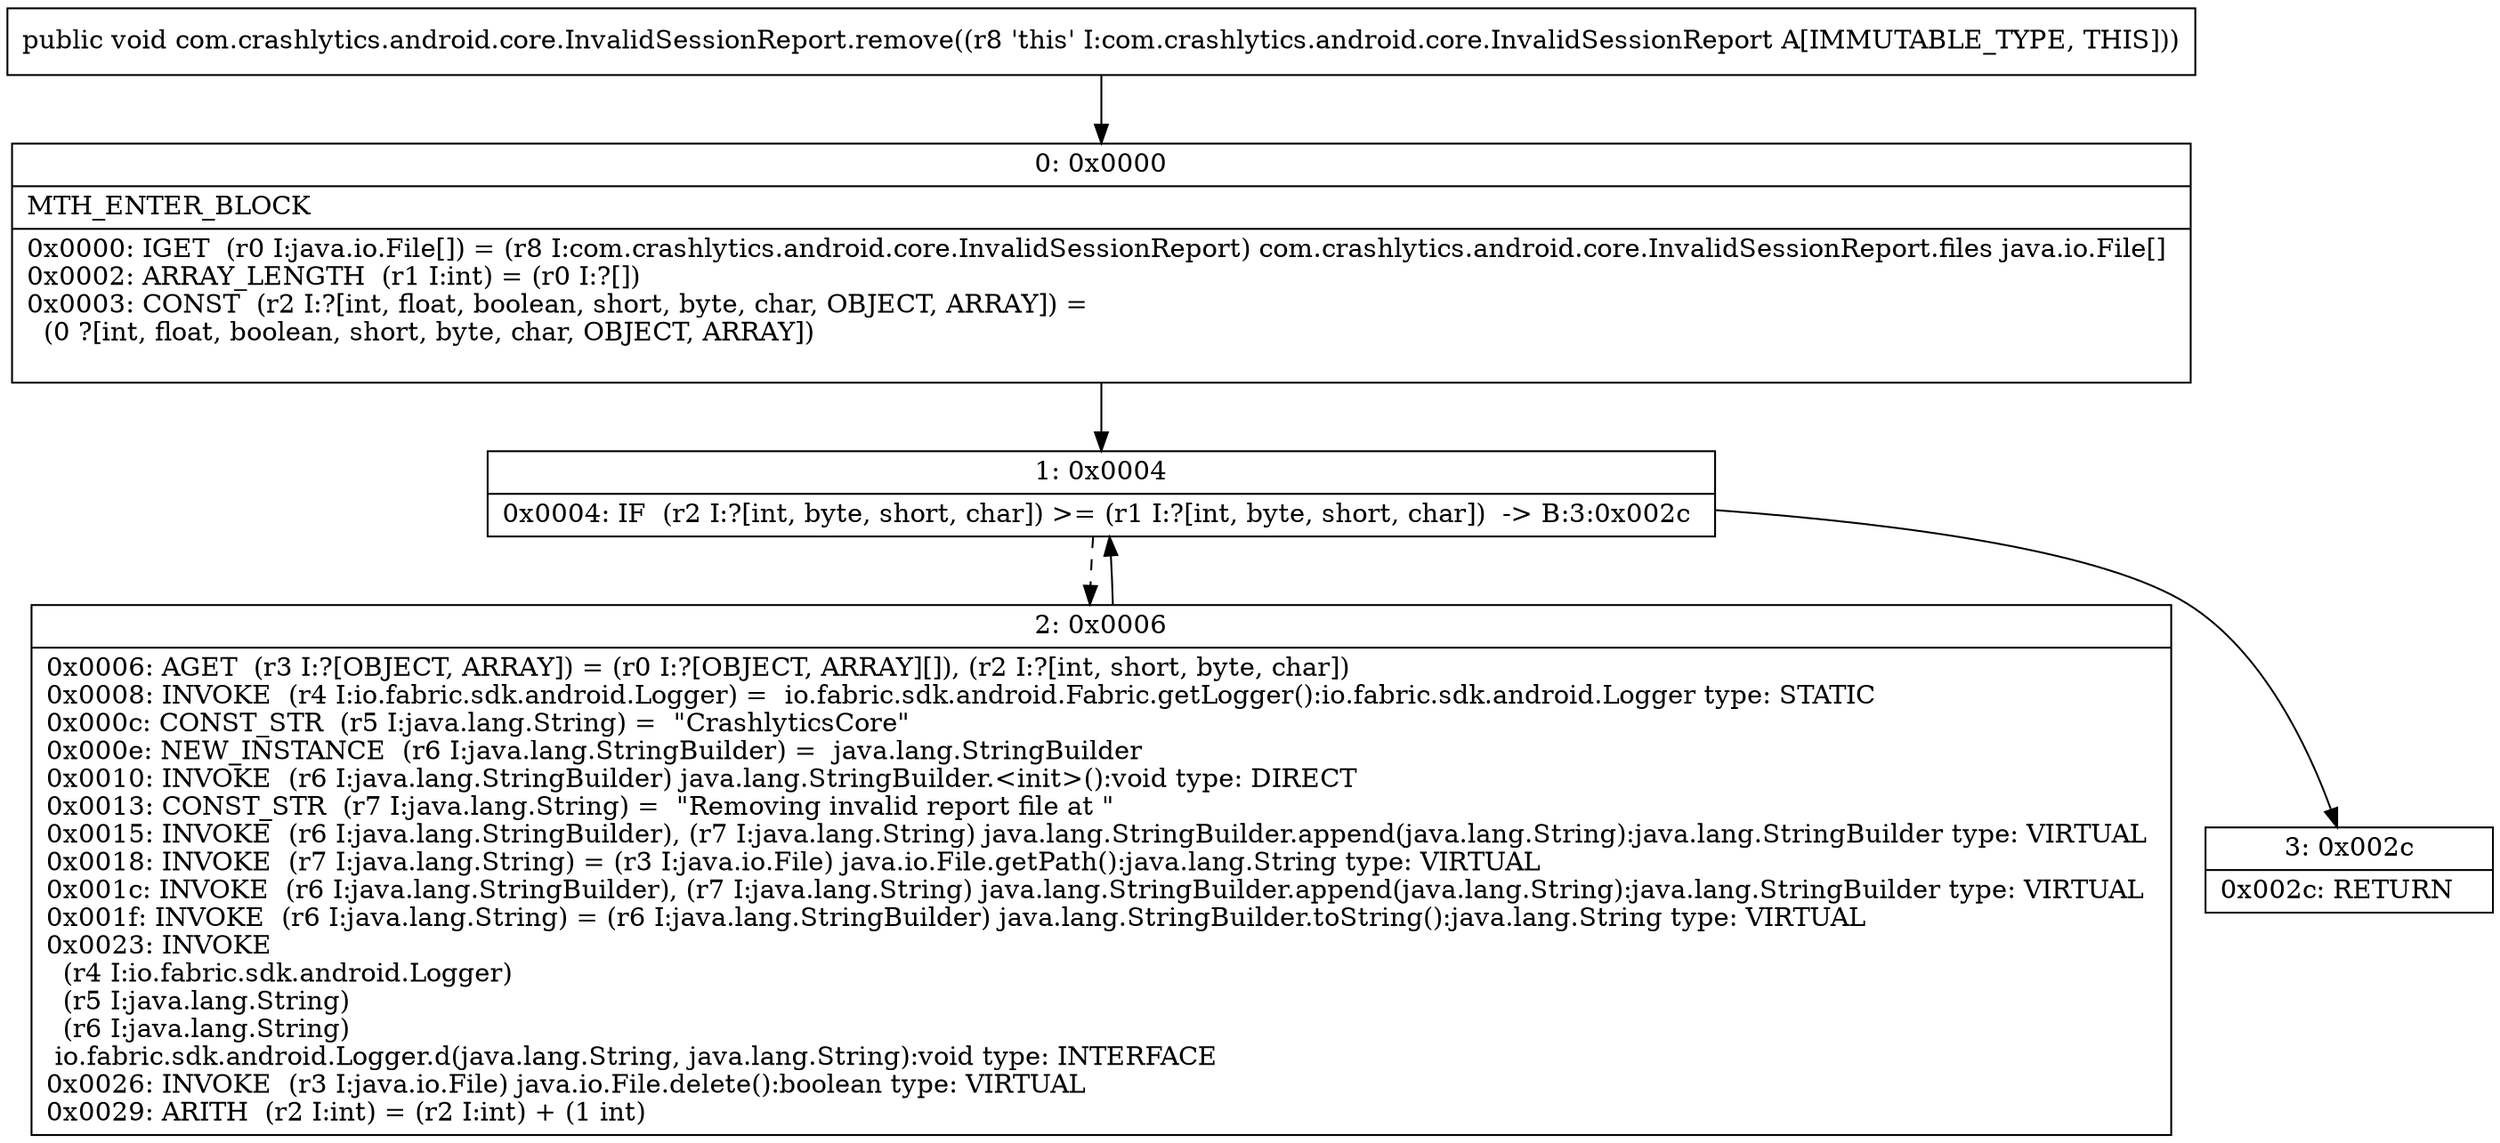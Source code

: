 digraph "CFG forcom.crashlytics.android.core.InvalidSessionReport.remove()V" {
Node_0 [shape=record,label="{0\:\ 0x0000|MTH_ENTER_BLOCK\l|0x0000: IGET  (r0 I:java.io.File[]) = (r8 I:com.crashlytics.android.core.InvalidSessionReport) com.crashlytics.android.core.InvalidSessionReport.files java.io.File[] \l0x0002: ARRAY_LENGTH  (r1 I:int) = (r0 I:?[]) \l0x0003: CONST  (r2 I:?[int, float, boolean, short, byte, char, OBJECT, ARRAY]) = \l  (0 ?[int, float, boolean, short, byte, char, OBJECT, ARRAY])\l \l}"];
Node_1 [shape=record,label="{1\:\ 0x0004|0x0004: IF  (r2 I:?[int, byte, short, char]) \>= (r1 I:?[int, byte, short, char])  \-\> B:3:0x002c \l}"];
Node_2 [shape=record,label="{2\:\ 0x0006|0x0006: AGET  (r3 I:?[OBJECT, ARRAY]) = (r0 I:?[OBJECT, ARRAY][]), (r2 I:?[int, short, byte, char]) \l0x0008: INVOKE  (r4 I:io.fabric.sdk.android.Logger) =  io.fabric.sdk.android.Fabric.getLogger():io.fabric.sdk.android.Logger type: STATIC \l0x000c: CONST_STR  (r5 I:java.lang.String) =  \"CrashlyticsCore\" \l0x000e: NEW_INSTANCE  (r6 I:java.lang.StringBuilder) =  java.lang.StringBuilder \l0x0010: INVOKE  (r6 I:java.lang.StringBuilder) java.lang.StringBuilder.\<init\>():void type: DIRECT \l0x0013: CONST_STR  (r7 I:java.lang.String) =  \"Removing invalid report file at \" \l0x0015: INVOKE  (r6 I:java.lang.StringBuilder), (r7 I:java.lang.String) java.lang.StringBuilder.append(java.lang.String):java.lang.StringBuilder type: VIRTUAL \l0x0018: INVOKE  (r7 I:java.lang.String) = (r3 I:java.io.File) java.io.File.getPath():java.lang.String type: VIRTUAL \l0x001c: INVOKE  (r6 I:java.lang.StringBuilder), (r7 I:java.lang.String) java.lang.StringBuilder.append(java.lang.String):java.lang.StringBuilder type: VIRTUAL \l0x001f: INVOKE  (r6 I:java.lang.String) = (r6 I:java.lang.StringBuilder) java.lang.StringBuilder.toString():java.lang.String type: VIRTUAL \l0x0023: INVOKE  \l  (r4 I:io.fabric.sdk.android.Logger)\l  (r5 I:java.lang.String)\l  (r6 I:java.lang.String)\l io.fabric.sdk.android.Logger.d(java.lang.String, java.lang.String):void type: INTERFACE \l0x0026: INVOKE  (r3 I:java.io.File) java.io.File.delete():boolean type: VIRTUAL \l0x0029: ARITH  (r2 I:int) = (r2 I:int) + (1 int) \l}"];
Node_3 [shape=record,label="{3\:\ 0x002c|0x002c: RETURN   \l}"];
MethodNode[shape=record,label="{public void com.crashlytics.android.core.InvalidSessionReport.remove((r8 'this' I:com.crashlytics.android.core.InvalidSessionReport A[IMMUTABLE_TYPE, THIS])) }"];
MethodNode -> Node_0;
Node_0 -> Node_1;
Node_1 -> Node_2[style=dashed];
Node_1 -> Node_3;
Node_2 -> Node_1;
}


